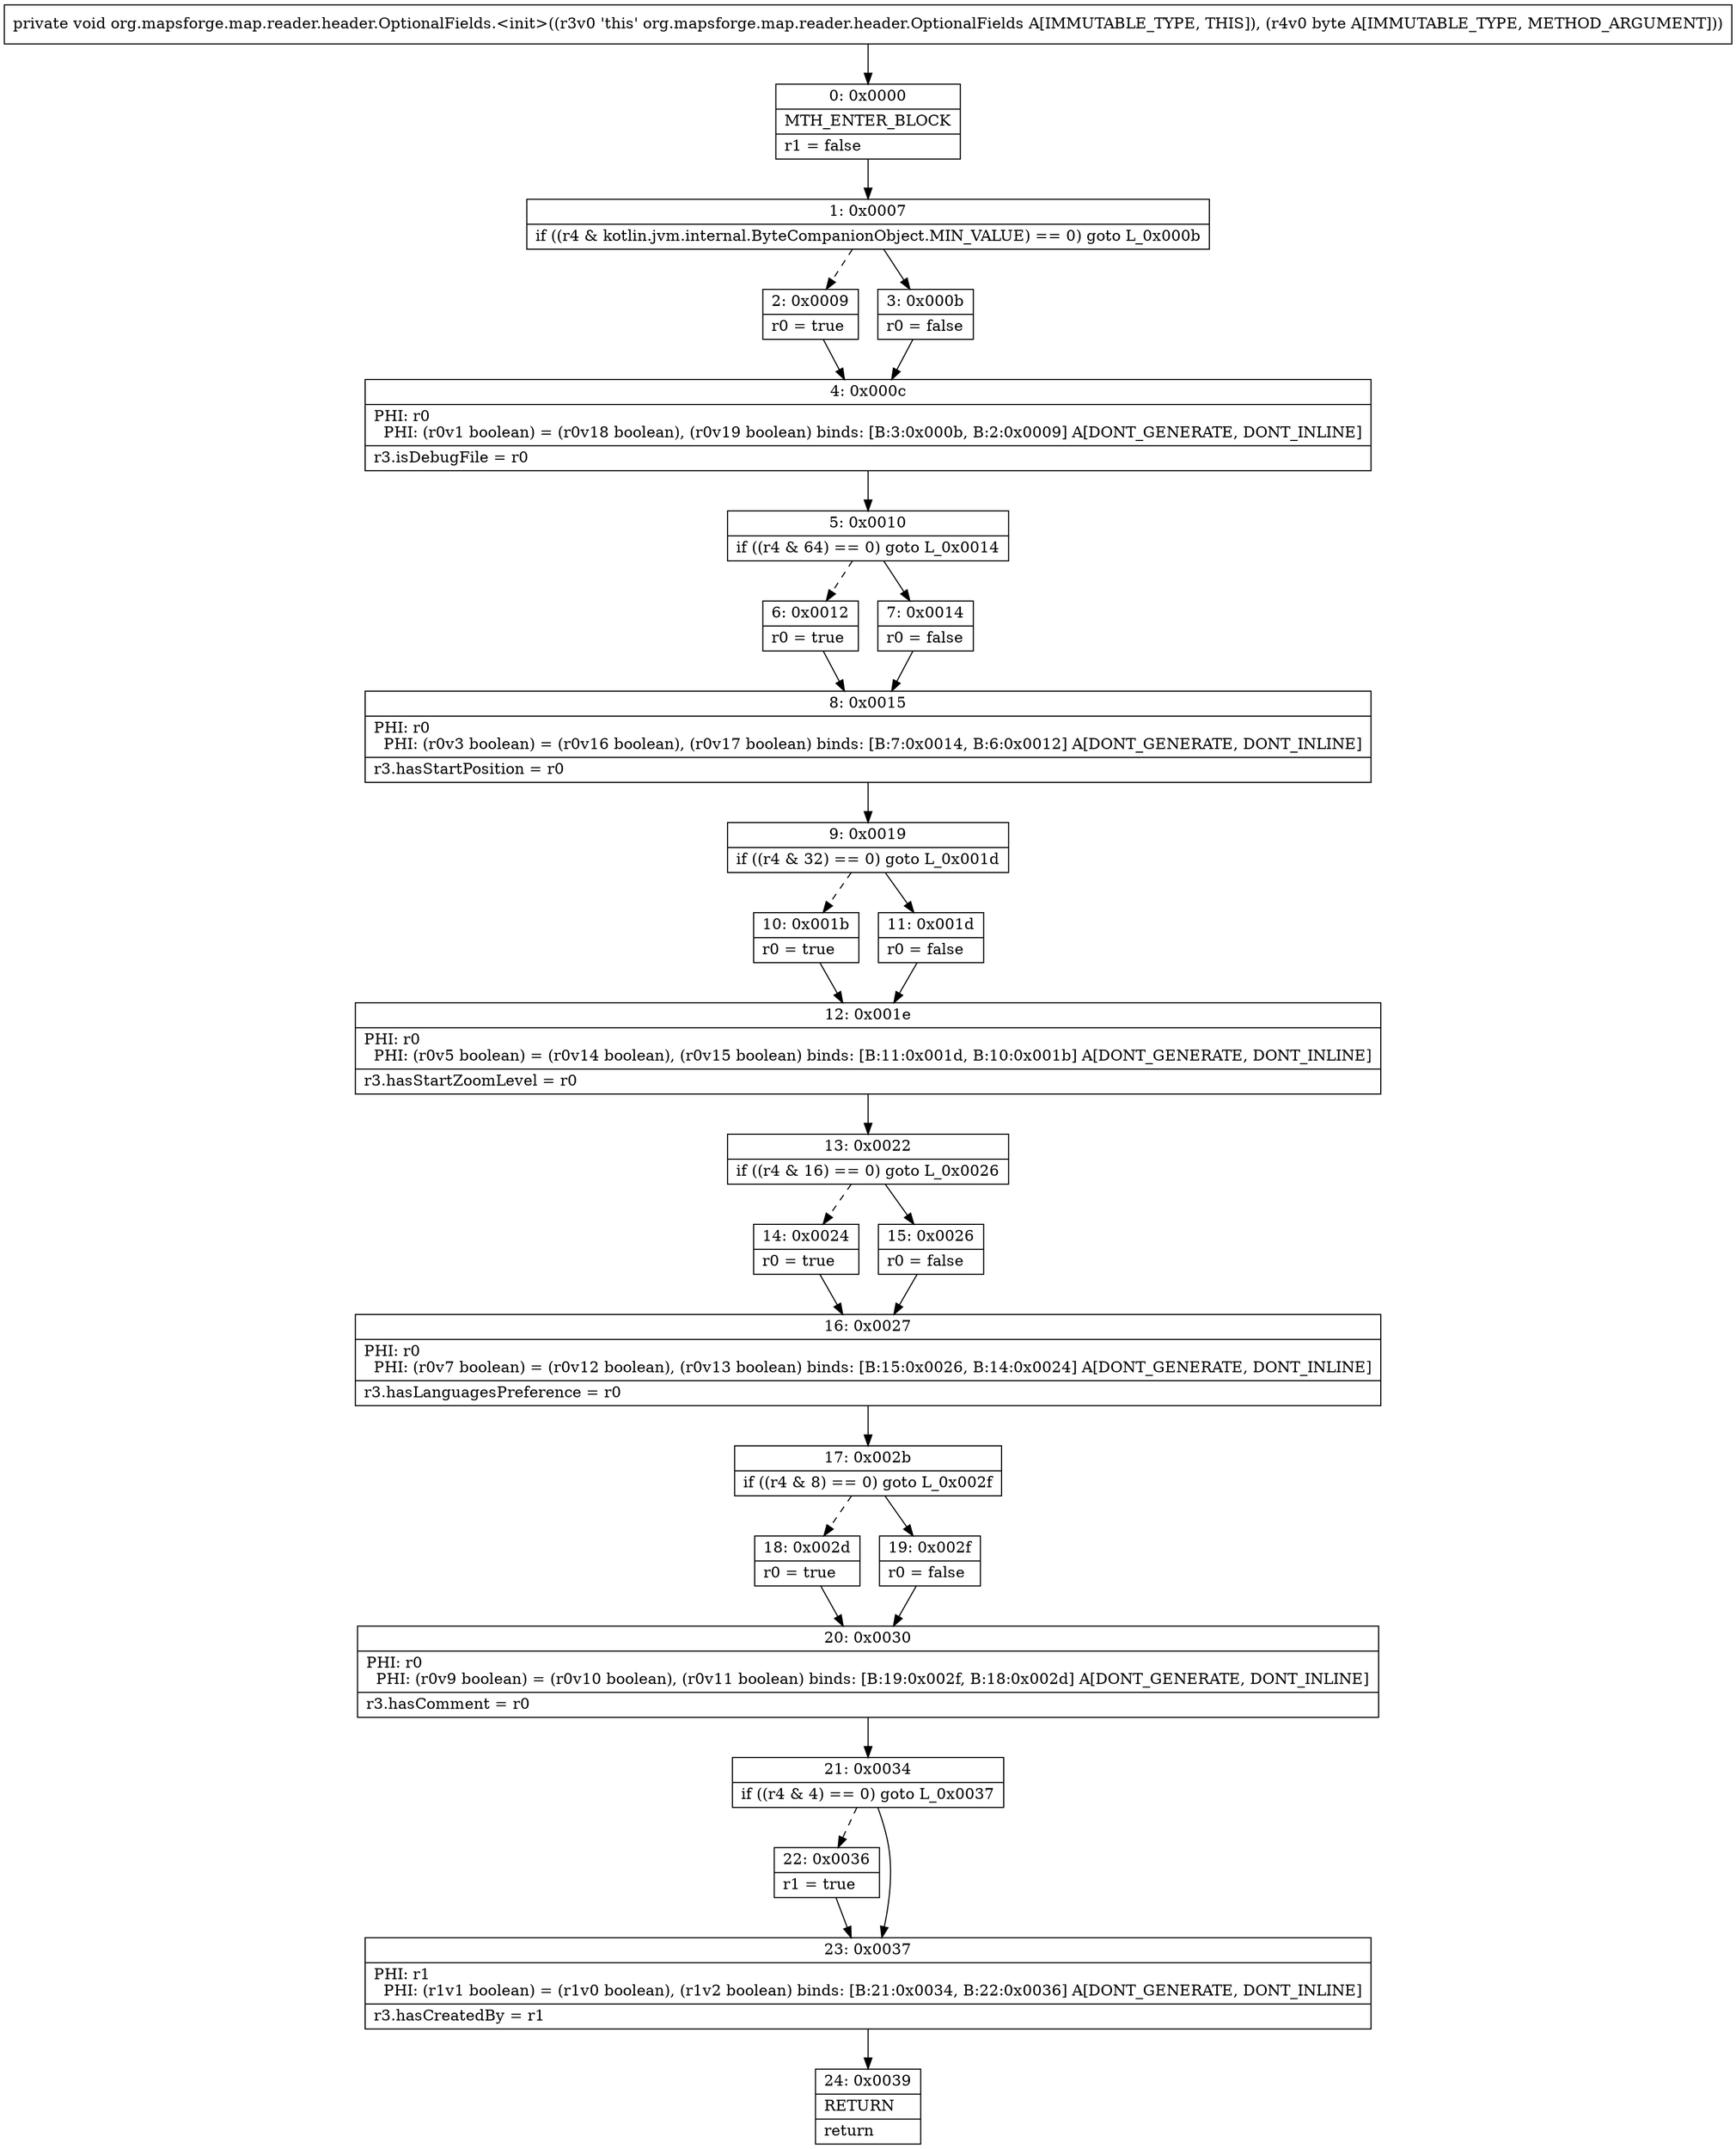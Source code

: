 digraph "CFG fororg.mapsforge.map.reader.header.OptionalFields.\<init\>(B)V" {
Node_0 [shape=record,label="{0\:\ 0x0000|MTH_ENTER_BLOCK\l|r1 = false\l}"];
Node_1 [shape=record,label="{1\:\ 0x0007|if ((r4 & kotlin.jvm.internal.ByteCompanionObject.MIN_VALUE) == 0) goto L_0x000b\l}"];
Node_2 [shape=record,label="{2\:\ 0x0009|r0 = true\l}"];
Node_3 [shape=record,label="{3\:\ 0x000b|r0 = false\l}"];
Node_4 [shape=record,label="{4\:\ 0x000c|PHI: r0 \l  PHI: (r0v1 boolean) = (r0v18 boolean), (r0v19 boolean) binds: [B:3:0x000b, B:2:0x0009] A[DONT_GENERATE, DONT_INLINE]\l|r3.isDebugFile = r0\l}"];
Node_5 [shape=record,label="{5\:\ 0x0010|if ((r4 & 64) == 0) goto L_0x0014\l}"];
Node_6 [shape=record,label="{6\:\ 0x0012|r0 = true\l}"];
Node_7 [shape=record,label="{7\:\ 0x0014|r0 = false\l}"];
Node_8 [shape=record,label="{8\:\ 0x0015|PHI: r0 \l  PHI: (r0v3 boolean) = (r0v16 boolean), (r0v17 boolean) binds: [B:7:0x0014, B:6:0x0012] A[DONT_GENERATE, DONT_INLINE]\l|r3.hasStartPosition = r0\l}"];
Node_9 [shape=record,label="{9\:\ 0x0019|if ((r4 & 32) == 0) goto L_0x001d\l}"];
Node_10 [shape=record,label="{10\:\ 0x001b|r0 = true\l}"];
Node_11 [shape=record,label="{11\:\ 0x001d|r0 = false\l}"];
Node_12 [shape=record,label="{12\:\ 0x001e|PHI: r0 \l  PHI: (r0v5 boolean) = (r0v14 boolean), (r0v15 boolean) binds: [B:11:0x001d, B:10:0x001b] A[DONT_GENERATE, DONT_INLINE]\l|r3.hasStartZoomLevel = r0\l}"];
Node_13 [shape=record,label="{13\:\ 0x0022|if ((r4 & 16) == 0) goto L_0x0026\l}"];
Node_14 [shape=record,label="{14\:\ 0x0024|r0 = true\l}"];
Node_15 [shape=record,label="{15\:\ 0x0026|r0 = false\l}"];
Node_16 [shape=record,label="{16\:\ 0x0027|PHI: r0 \l  PHI: (r0v7 boolean) = (r0v12 boolean), (r0v13 boolean) binds: [B:15:0x0026, B:14:0x0024] A[DONT_GENERATE, DONT_INLINE]\l|r3.hasLanguagesPreference = r0\l}"];
Node_17 [shape=record,label="{17\:\ 0x002b|if ((r4 & 8) == 0) goto L_0x002f\l}"];
Node_18 [shape=record,label="{18\:\ 0x002d|r0 = true\l}"];
Node_19 [shape=record,label="{19\:\ 0x002f|r0 = false\l}"];
Node_20 [shape=record,label="{20\:\ 0x0030|PHI: r0 \l  PHI: (r0v9 boolean) = (r0v10 boolean), (r0v11 boolean) binds: [B:19:0x002f, B:18:0x002d] A[DONT_GENERATE, DONT_INLINE]\l|r3.hasComment = r0\l}"];
Node_21 [shape=record,label="{21\:\ 0x0034|if ((r4 & 4) == 0) goto L_0x0037\l}"];
Node_22 [shape=record,label="{22\:\ 0x0036|r1 = true\l}"];
Node_23 [shape=record,label="{23\:\ 0x0037|PHI: r1 \l  PHI: (r1v1 boolean) = (r1v0 boolean), (r1v2 boolean) binds: [B:21:0x0034, B:22:0x0036] A[DONT_GENERATE, DONT_INLINE]\l|r3.hasCreatedBy = r1\l}"];
Node_24 [shape=record,label="{24\:\ 0x0039|RETURN\l|return\l}"];
MethodNode[shape=record,label="{private void org.mapsforge.map.reader.header.OptionalFields.\<init\>((r3v0 'this' org.mapsforge.map.reader.header.OptionalFields A[IMMUTABLE_TYPE, THIS]), (r4v0 byte A[IMMUTABLE_TYPE, METHOD_ARGUMENT])) }"];
MethodNode -> Node_0;
Node_0 -> Node_1;
Node_1 -> Node_2[style=dashed];
Node_1 -> Node_3;
Node_2 -> Node_4;
Node_3 -> Node_4;
Node_4 -> Node_5;
Node_5 -> Node_6[style=dashed];
Node_5 -> Node_7;
Node_6 -> Node_8;
Node_7 -> Node_8;
Node_8 -> Node_9;
Node_9 -> Node_10[style=dashed];
Node_9 -> Node_11;
Node_10 -> Node_12;
Node_11 -> Node_12;
Node_12 -> Node_13;
Node_13 -> Node_14[style=dashed];
Node_13 -> Node_15;
Node_14 -> Node_16;
Node_15 -> Node_16;
Node_16 -> Node_17;
Node_17 -> Node_18[style=dashed];
Node_17 -> Node_19;
Node_18 -> Node_20;
Node_19 -> Node_20;
Node_20 -> Node_21;
Node_21 -> Node_22[style=dashed];
Node_21 -> Node_23;
Node_22 -> Node_23;
Node_23 -> Node_24;
}

